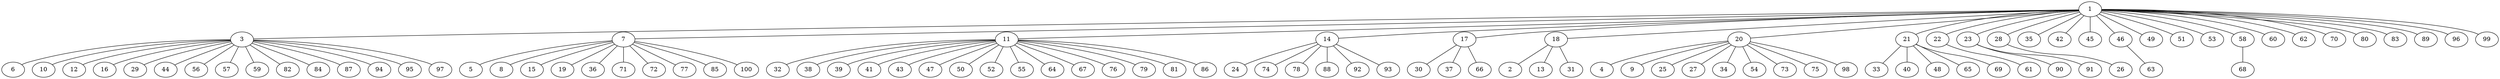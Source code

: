 graph arbol_BFS_G_1 {
    1;
    3;
    7;
    11;
    14;
    17;
    18;
    20;
    21;
    22;
    23;
    28;
    35;
    42;
    45;
    46;
    49;
    51;
    53;
    58;
    60;
    62;
    70;
    80;
    83;
    89;
    96;
    99;
    6;
    10;
    12;
    16;
    29;
    44;
    56;
    57;
    59;
    82;
    84;
    87;
    94;
    95;
    97;
    5;
    8;
    15;
    19;
    36;
    71;
    72;
    77;
    85;
    100;
    32;
    38;
    39;
    41;
    43;
    47;
    50;
    52;
    55;
    64;
    67;
    76;
    79;
    81;
    86;
    24;
    74;
    78;
    88;
    92;
    93;
    30;
    37;
    66;
    2;
    13;
    31;
    4;
    9;
    25;
    27;
    34;
    54;
    73;
    75;
    98;
    33;
    40;
    48;
    65;
    69;
    61;
    90;
    91;
    26;
    63;
    68;
    1 -- 3;
    1 -- 7;
    1 -- 11;
    1 -- 14;
    1 -- 17;
    1 -- 18;
    1 -- 20;
    1 -- 21;
    1 -- 22;
    1 -- 23;
    1 -- 28;
    1 -- 35;
    1 -- 42;
    1 -- 45;
    1 -- 46;
    1 -- 49;
    1 -- 51;
    1 -- 53;
    1 -- 58;
    1 -- 60;
    1 -- 62;
    1 -- 70;
    1 -- 80;
    1 -- 83;
    1 -- 89;
    1 -- 96;
    1 -- 99;
    3 -- 6;
    3 -- 10;
    3 -- 12;
    3 -- 16;
    3 -- 29;
    3 -- 44;
    3 -- 56;
    3 -- 57;
    3 -- 59;
    3 -- 82;
    3 -- 84;
    3 -- 87;
    3 -- 94;
    3 -- 95;
    3 -- 97;
    7 -- 5;
    7 -- 8;
    7 -- 15;
    7 -- 19;
    7 -- 36;
    7 -- 71;
    7 -- 72;
    7 -- 77;
    7 -- 85;
    7 -- 100;
    11 -- 32;
    11 -- 38;
    11 -- 39;
    11 -- 41;
    11 -- 43;
    11 -- 47;
    11 -- 50;
    11 -- 52;
    11 -- 55;
    11 -- 64;
    11 -- 67;
    11 -- 76;
    11 -- 79;
    11 -- 81;
    11 -- 86;
    14 -- 24;
    14 -- 74;
    14 -- 78;
    14 -- 88;
    14 -- 92;
    14 -- 93;
    17 -- 30;
    17 -- 37;
    17 -- 66;
    18 -- 2;
    18 -- 13;
    18 -- 31;
    20 -- 4;
    20 -- 9;
    20 -- 25;
    20 -- 27;
    20 -- 34;
    20 -- 54;
    20 -- 73;
    20 -- 75;
    20 -- 98;
    21 -- 33;
    21 -- 40;
    21 -- 48;
    21 -- 65;
    21 -- 69;
    22 -- 61;
    23 -- 90;
    23 -- 91;
    28 -- 26;
    46 -- 63;
    58 -- 68;
}